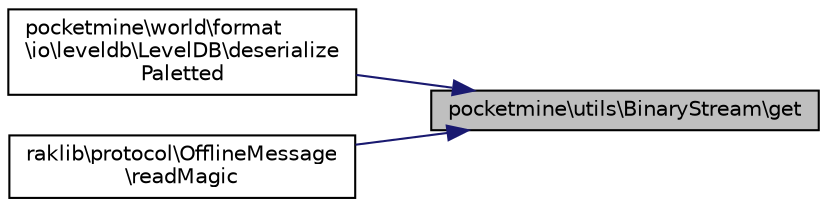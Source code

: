 digraph "pocketmine\utils\BinaryStream\get"
{
 // INTERACTIVE_SVG=YES
 // LATEX_PDF_SIZE
  edge [fontname="Helvetica",fontsize="10",labelfontname="Helvetica",labelfontsize="10"];
  node [fontname="Helvetica",fontsize="10",shape=record];
  rankdir="RL";
  Node1 [label="pocketmine\\utils\\BinaryStream\\get",height=0.2,width=0.4,color="black", fillcolor="grey75", style="filled", fontcolor="black",tooltip=" "];
  Node1 -> Node2 [dir="back",color="midnightblue",fontsize="10",style="solid",fontname="Helvetica"];
  Node2 [label="pocketmine\\world\\format\l\\io\\leveldb\\LevelDB\\deserialize\lPaletted",height=0.2,width=0.4,color="black", fillcolor="white", style="filled",URL="$df/d4c/classpocketmine_1_1world_1_1format_1_1io_1_1leveldb_1_1_level_d_b.html#a3b469a7c00362dd411be4795f7a05a1c",tooltip=" "];
  Node1 -> Node3 [dir="back",color="midnightblue",fontsize="10",style="solid",fontname="Helvetica"];
  Node3 [label="raklib\\protocol\\OfflineMessage\l\\readMagic",height=0.2,width=0.4,color="black", fillcolor="white", style="filled",URL="$dd/d14/classraklib_1_1protocol_1_1_offline_message.html#ae2f92b294d641f3863fd550bc9e5c9d9",tooltip=" "];
}
